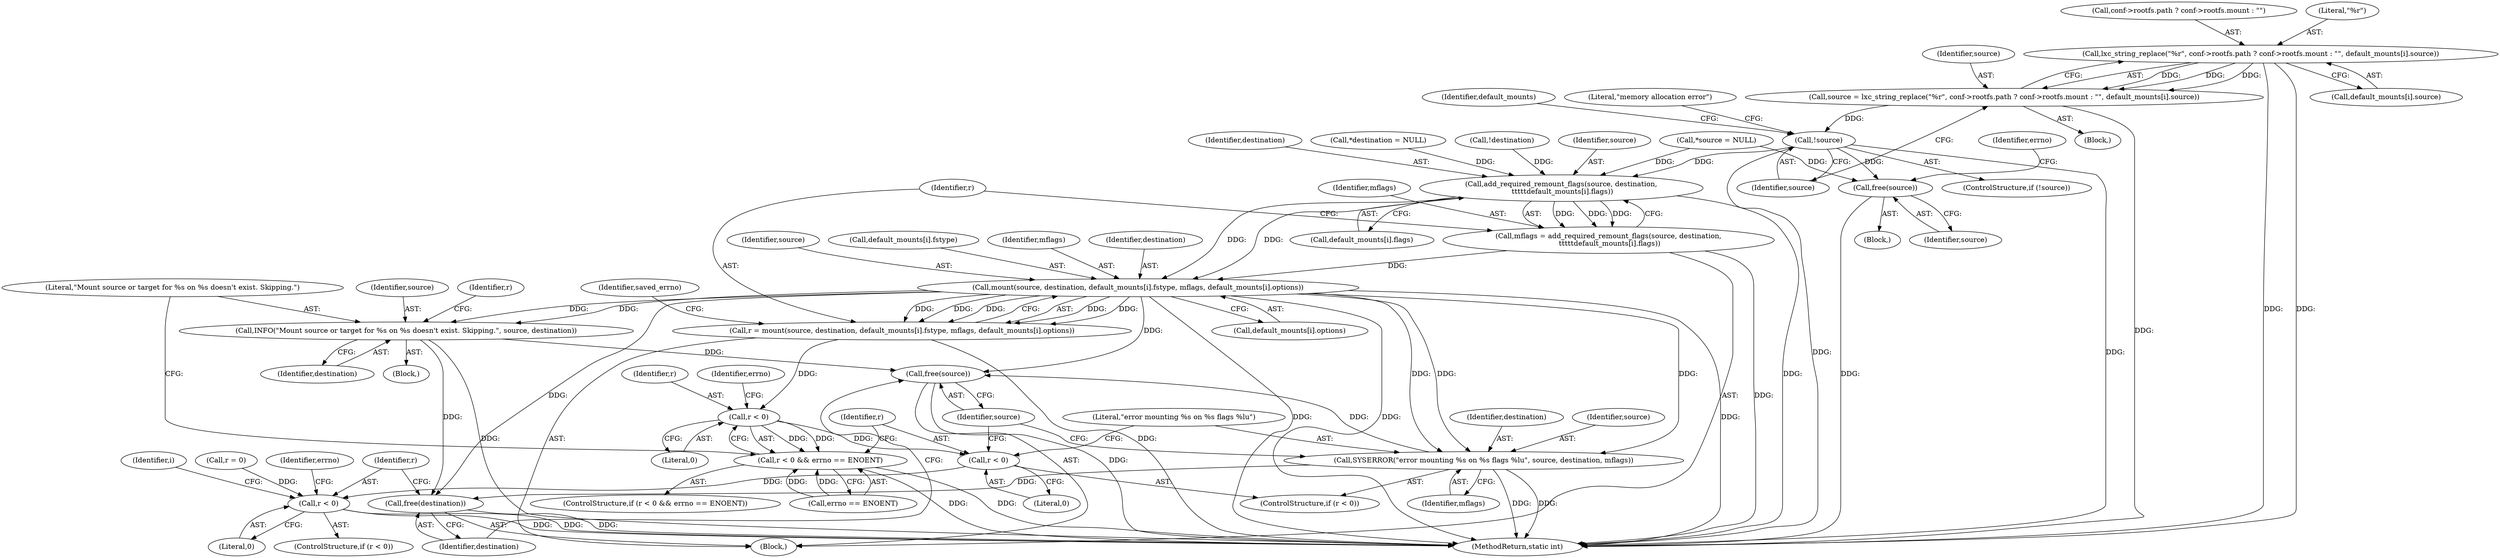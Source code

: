 digraph "0_lxc_592fd47a6245508b79fe6ac819fe6d3b2c1289be_3@array" {
"1000158" [label="(Call,lxc_string_replace(\"%r\", conf->rootfs.path ? conf->rootfs.mount : \"\", default_mounts[i].source))"];
"1000156" [label="(Call,source = lxc_string_replace(\"%r\", conf->rootfs.path ? conf->rootfs.mount : \"\", default_mounts[i].source))"];
"1000178" [label="(Call,!source)"];
"1000223" [label="(Call,free(source))"];
"1000233" [label="(Call,add_required_remount_flags(source, destination,\n \t\t\t\t\tdefault_mounts[i].flags))"];
"1000231" [label="(Call,mflags = add_required_remount_flags(source, destination,\n \t\t\t\t\tdefault_mounts[i].flags))"];
"1000243" [label="(Call,mount(source, destination, default_mounts[i].fstype, mflags, default_mounts[i].options))"];
"1000241" [label="(Call,r = mount(source, destination, default_mounts[i].fstype, mflags, default_mounts[i].options))"];
"1000262" [label="(Call,r < 0)"];
"1000261" [label="(Call,r < 0 && errno == ENOENT)"];
"1000278" [label="(Call,r < 0)"];
"1000291" [label="(Call,r < 0)"];
"1000269" [label="(Call,INFO(\"Mount source or target for %s on %s doesn't exist. Skipping.\", source, destination))"];
"1000286" [label="(Call,free(source))"];
"1000288" [label="(Call,free(destination))"];
"1000281" [label="(Call,SYSERROR(\"error mounting %s on %s flags %lu\", source, destination, mflags))"];
"1000271" [label="(Identifier,source)"];
"1000140" [label="(Call,*source = NULL)"];
"1000177" [label="(ControlStructure,if (!source))"];
"1000281" [label="(Call,SYSERROR(\"error mounting %s on %s flags %lu\", source, destination, mflags))"];
"1000241" [label="(Call,r = mount(source, destination, default_mounts[i].fstype, mflags, default_mounts[i].options))"];
"1000243" [label="(Call,mount(source, destination, default_mounts[i].fstype, mflags, default_mounts[i].options))"];
"1000260" [label="(ControlStructure,if (r < 0 && errno == ENOENT))"];
"1000292" [label="(Identifier,r)"];
"1000231" [label="(Call,mflags = add_required_remount_flags(source, destination,\n \t\t\t\t\tdefault_mounts[i].flags))"];
"1000288" [label="(Call,free(destination))"];
"1000122" [label="(Identifier,i)"];
"1000242" [label="(Identifier,r)"];
"1000232" [label="(Identifier,mflags)"];
"1000273" [label="(Call,r = 0)"];
"1000269" [label="(Call,INFO(\"Mount source or target for %s on %s doesn't exist. Skipping.\", source, destination))"];
"1000223" [label="(Call,free(source))"];
"1000280" [label="(Literal,0)"];
"1000251" [label="(Identifier,mflags)"];
"1000235" [label="(Identifier,destination)"];
"1000245" [label="(Identifier,destination)"];
"1000290" [label="(ControlStructure,if (r < 0))"];
"1000179" [label="(Identifier,source)"];
"1000296" [label="(Identifier,errno)"];
"1000263" [label="(Identifier,r)"];
"1000274" [label="(Identifier,r)"];
"1000284" [label="(Identifier,destination)"];
"1000144" [label="(Call,*destination = NULL)"];
"1000293" [label="(Literal,0)"];
"1000270" [label="(Literal,\"Mount source or target for %s on %s doesn't exist. Skipping.\")"];
"1000233" [label="(Call,add_required_remount_flags(source, destination,\n \t\t\t\t\tdefault_mounts[i].flags))"];
"1000266" [label="(Identifier,errno)"];
"1000160" [label="(Call,conf->rootfs.path ? conf->rootfs.mount : \"\")"];
"1000286" [label="(Call,free(source))"];
"1000252" [label="(Call,default_mounts[i].options)"];
"1000158" [label="(Call,lxc_string_replace(\"%r\", conf->rootfs.path ? conf->rootfs.mount : \"\", default_mounts[i].source))"];
"1000262" [label="(Call,r < 0)"];
"1000279" [label="(Identifier,r)"];
"1000224" [label="(Identifier,source)"];
"1000283" [label="(Identifier,source)"];
"1000226" [label="(Identifier,errno)"];
"1000287" [label="(Identifier,source)"];
"1000244" [label="(Identifier,source)"];
"1000215" [label="(Call,!destination)"];
"1000178" [label="(Call,!source)"];
"1000264" [label="(Literal,0)"];
"1000278" [label="(Call,r < 0)"];
"1000236" [label="(Call,default_mounts[i].flags)"];
"1000246" [label="(Call,default_mounts[i].fstype)"];
"1000261" [label="(Call,r < 0 && errno == ENOENT)"];
"1000138" [label="(Block,)"];
"1000289" [label="(Identifier,destination)"];
"1000396" [label="(MethodReturn,static int)"];
"1000217" [label="(Block,)"];
"1000265" [label="(Call,errno == ENOENT)"];
"1000155" [label="(Block,)"];
"1000282" [label="(Literal,\"error mounting %s on %s flags %lu\")"];
"1000157" [label="(Identifier,source)"];
"1000285" [label="(Identifier,mflags)"];
"1000156" [label="(Call,source = lxc_string_replace(\"%r\", conf->rootfs.path ? conf->rootfs.mount : \"\", default_mounts[i].source))"];
"1000234" [label="(Identifier,source)"];
"1000189" [label="(Identifier,default_mounts)"];
"1000291" [label="(Call,r < 0)"];
"1000159" [label="(Literal,\"%r\")"];
"1000277" [label="(ControlStructure,if (r < 0))"];
"1000182" [label="(Literal,\"memory allocation error\")"];
"1000272" [label="(Identifier,destination)"];
"1000258" [label="(Identifier,saved_errno)"];
"1000172" [label="(Call,default_mounts[i].source)"];
"1000268" [label="(Block,)"];
"1000158" -> "1000156"  [label="AST: "];
"1000158" -> "1000172"  [label="CFG: "];
"1000159" -> "1000158"  [label="AST: "];
"1000160" -> "1000158"  [label="AST: "];
"1000172" -> "1000158"  [label="AST: "];
"1000156" -> "1000158"  [label="CFG: "];
"1000158" -> "1000396"  [label="DDG: "];
"1000158" -> "1000396"  [label="DDG: "];
"1000158" -> "1000156"  [label="DDG: "];
"1000158" -> "1000156"  [label="DDG: "];
"1000158" -> "1000156"  [label="DDG: "];
"1000156" -> "1000155"  [label="AST: "];
"1000157" -> "1000156"  [label="AST: "];
"1000179" -> "1000156"  [label="CFG: "];
"1000156" -> "1000396"  [label="DDG: "];
"1000156" -> "1000178"  [label="DDG: "];
"1000178" -> "1000177"  [label="AST: "];
"1000178" -> "1000179"  [label="CFG: "];
"1000179" -> "1000178"  [label="AST: "];
"1000182" -> "1000178"  [label="CFG: "];
"1000189" -> "1000178"  [label="CFG: "];
"1000178" -> "1000396"  [label="DDG: "];
"1000178" -> "1000396"  [label="DDG: "];
"1000178" -> "1000223"  [label="DDG: "];
"1000178" -> "1000233"  [label="DDG: "];
"1000223" -> "1000217"  [label="AST: "];
"1000223" -> "1000224"  [label="CFG: "];
"1000224" -> "1000223"  [label="AST: "];
"1000226" -> "1000223"  [label="CFG: "];
"1000223" -> "1000396"  [label="DDG: "];
"1000140" -> "1000223"  [label="DDG: "];
"1000233" -> "1000231"  [label="AST: "];
"1000233" -> "1000236"  [label="CFG: "];
"1000234" -> "1000233"  [label="AST: "];
"1000235" -> "1000233"  [label="AST: "];
"1000236" -> "1000233"  [label="AST: "];
"1000231" -> "1000233"  [label="CFG: "];
"1000233" -> "1000396"  [label="DDG: "];
"1000233" -> "1000231"  [label="DDG: "];
"1000233" -> "1000231"  [label="DDG: "];
"1000233" -> "1000231"  [label="DDG: "];
"1000140" -> "1000233"  [label="DDG: "];
"1000215" -> "1000233"  [label="DDG: "];
"1000144" -> "1000233"  [label="DDG: "];
"1000233" -> "1000243"  [label="DDG: "];
"1000233" -> "1000243"  [label="DDG: "];
"1000231" -> "1000138"  [label="AST: "];
"1000232" -> "1000231"  [label="AST: "];
"1000242" -> "1000231"  [label="CFG: "];
"1000231" -> "1000396"  [label="DDG: "];
"1000231" -> "1000243"  [label="DDG: "];
"1000243" -> "1000241"  [label="AST: "];
"1000243" -> "1000252"  [label="CFG: "];
"1000244" -> "1000243"  [label="AST: "];
"1000245" -> "1000243"  [label="AST: "];
"1000246" -> "1000243"  [label="AST: "];
"1000251" -> "1000243"  [label="AST: "];
"1000252" -> "1000243"  [label="AST: "];
"1000241" -> "1000243"  [label="CFG: "];
"1000243" -> "1000396"  [label="DDG: "];
"1000243" -> "1000396"  [label="DDG: "];
"1000243" -> "1000396"  [label="DDG: "];
"1000243" -> "1000241"  [label="DDG: "];
"1000243" -> "1000241"  [label="DDG: "];
"1000243" -> "1000241"  [label="DDG: "];
"1000243" -> "1000241"  [label="DDG: "];
"1000243" -> "1000241"  [label="DDG: "];
"1000243" -> "1000269"  [label="DDG: "];
"1000243" -> "1000269"  [label="DDG: "];
"1000243" -> "1000281"  [label="DDG: "];
"1000243" -> "1000281"  [label="DDG: "];
"1000243" -> "1000281"  [label="DDG: "];
"1000243" -> "1000286"  [label="DDG: "];
"1000243" -> "1000288"  [label="DDG: "];
"1000241" -> "1000138"  [label="AST: "];
"1000242" -> "1000241"  [label="AST: "];
"1000258" -> "1000241"  [label="CFG: "];
"1000241" -> "1000396"  [label="DDG: "];
"1000241" -> "1000262"  [label="DDG: "];
"1000262" -> "1000261"  [label="AST: "];
"1000262" -> "1000264"  [label="CFG: "];
"1000263" -> "1000262"  [label="AST: "];
"1000264" -> "1000262"  [label="AST: "];
"1000266" -> "1000262"  [label="CFG: "];
"1000261" -> "1000262"  [label="CFG: "];
"1000262" -> "1000261"  [label="DDG: "];
"1000262" -> "1000261"  [label="DDG: "];
"1000262" -> "1000278"  [label="DDG: "];
"1000261" -> "1000260"  [label="AST: "];
"1000261" -> "1000265"  [label="CFG: "];
"1000265" -> "1000261"  [label="AST: "];
"1000270" -> "1000261"  [label="CFG: "];
"1000279" -> "1000261"  [label="CFG: "];
"1000261" -> "1000396"  [label="DDG: "];
"1000261" -> "1000396"  [label="DDG: "];
"1000265" -> "1000261"  [label="DDG: "];
"1000265" -> "1000261"  [label="DDG: "];
"1000278" -> "1000277"  [label="AST: "];
"1000278" -> "1000280"  [label="CFG: "];
"1000279" -> "1000278"  [label="AST: "];
"1000280" -> "1000278"  [label="AST: "];
"1000282" -> "1000278"  [label="CFG: "];
"1000287" -> "1000278"  [label="CFG: "];
"1000278" -> "1000291"  [label="DDG: "];
"1000291" -> "1000290"  [label="AST: "];
"1000291" -> "1000293"  [label="CFG: "];
"1000292" -> "1000291"  [label="AST: "];
"1000293" -> "1000291"  [label="AST: "];
"1000296" -> "1000291"  [label="CFG: "];
"1000122" -> "1000291"  [label="CFG: "];
"1000291" -> "1000396"  [label="DDG: "];
"1000291" -> "1000396"  [label="DDG: "];
"1000273" -> "1000291"  [label="DDG: "];
"1000269" -> "1000268"  [label="AST: "];
"1000269" -> "1000272"  [label="CFG: "];
"1000270" -> "1000269"  [label="AST: "];
"1000271" -> "1000269"  [label="AST: "];
"1000272" -> "1000269"  [label="AST: "];
"1000274" -> "1000269"  [label="CFG: "];
"1000269" -> "1000396"  [label="DDG: "];
"1000269" -> "1000286"  [label="DDG: "];
"1000269" -> "1000288"  [label="DDG: "];
"1000286" -> "1000138"  [label="AST: "];
"1000286" -> "1000287"  [label="CFG: "];
"1000287" -> "1000286"  [label="AST: "];
"1000289" -> "1000286"  [label="CFG: "];
"1000286" -> "1000396"  [label="DDG: "];
"1000281" -> "1000286"  [label="DDG: "];
"1000288" -> "1000138"  [label="AST: "];
"1000288" -> "1000289"  [label="CFG: "];
"1000289" -> "1000288"  [label="AST: "];
"1000292" -> "1000288"  [label="CFG: "];
"1000288" -> "1000396"  [label="DDG: "];
"1000281" -> "1000288"  [label="DDG: "];
"1000281" -> "1000277"  [label="AST: "];
"1000281" -> "1000285"  [label="CFG: "];
"1000282" -> "1000281"  [label="AST: "];
"1000283" -> "1000281"  [label="AST: "];
"1000284" -> "1000281"  [label="AST: "];
"1000285" -> "1000281"  [label="AST: "];
"1000287" -> "1000281"  [label="CFG: "];
"1000281" -> "1000396"  [label="DDG: "];
"1000281" -> "1000396"  [label="DDG: "];
}
